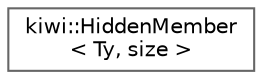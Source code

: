 digraph "Graphical Class Hierarchy"
{
 // LATEX_PDF_SIZE
  bgcolor="transparent";
  edge [fontname=Helvetica,fontsize=10,labelfontname=Helvetica,labelfontsize=10];
  node [fontname=Helvetica,fontsize=10,shape=box,height=0.2,width=0.4];
  rankdir="LR";
  Node0 [id="Node000000",label="kiwi::HiddenMember\l\< Ty, size \>",height=0.2,width=0.4,color="grey40", fillcolor="white", style="filled",URL="$classkiwi_1_1HiddenMember.html",tooltip=" "];
}
